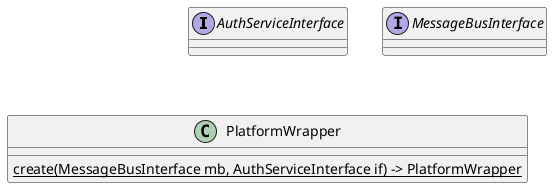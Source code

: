 @startuml "Package Layout"

interface AuthServiceInterface {

}

interface MessageBusInterface {

}

class PlatformWrapper {
    {static} create(MessageBusInterface mb, AuthServiceInterface if) -> PlatformWrapper
}

@enduml
